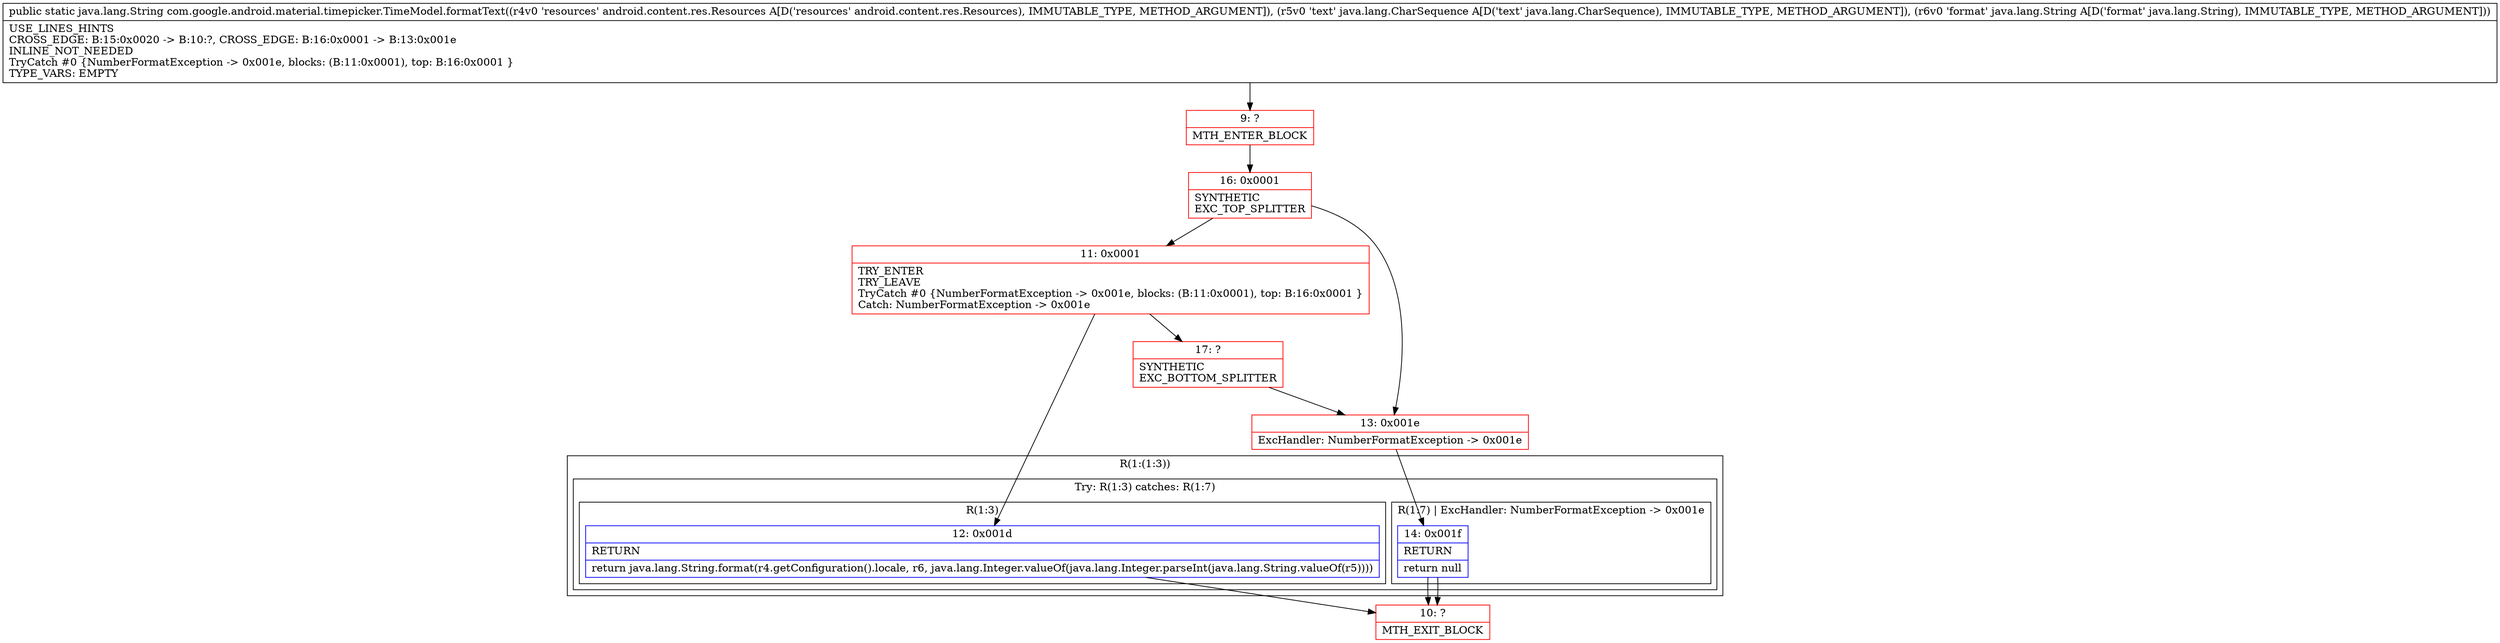 digraph "CFG forcom.google.android.material.timepicker.TimeModel.formatText(Landroid\/content\/res\/Resources;Ljava\/lang\/CharSequence;Ljava\/lang\/String;)Ljava\/lang\/String;" {
subgraph cluster_Region_1755034415 {
label = "R(1:(1:3))";
node [shape=record,color=blue];
subgraph cluster_TryCatchRegion_1114728922 {
label = "Try: R(1:3) catches: R(1:7)";
node [shape=record,color=blue];
subgraph cluster_Region_1177122603 {
label = "R(1:3)";
node [shape=record,color=blue];
Node_12 [shape=record,label="{12\:\ 0x001d|RETURN\l|return java.lang.String.format(r4.getConfiguration().locale, r6, java.lang.Integer.valueOf(java.lang.Integer.parseInt(java.lang.String.valueOf(r5))))\l}"];
}
subgraph cluster_Region_219846689 {
label = "R(1:7) | ExcHandler: NumberFormatException \-\> 0x001e\l";
node [shape=record,color=blue];
Node_14 [shape=record,label="{14\:\ 0x001f|RETURN\l|return null\l}"];
}
}
}
subgraph cluster_Region_219846689 {
label = "R(1:7) | ExcHandler: NumberFormatException \-\> 0x001e\l";
node [shape=record,color=blue];
Node_14 [shape=record,label="{14\:\ 0x001f|RETURN\l|return null\l}"];
}
Node_9 [shape=record,color=red,label="{9\:\ ?|MTH_ENTER_BLOCK\l}"];
Node_16 [shape=record,color=red,label="{16\:\ 0x0001|SYNTHETIC\lEXC_TOP_SPLITTER\l}"];
Node_11 [shape=record,color=red,label="{11\:\ 0x0001|TRY_ENTER\lTRY_LEAVE\lTryCatch #0 \{NumberFormatException \-\> 0x001e, blocks: (B:11:0x0001), top: B:16:0x0001 \}\lCatch: NumberFormatException \-\> 0x001e\l}"];
Node_10 [shape=record,color=red,label="{10\:\ ?|MTH_EXIT_BLOCK\l}"];
Node_17 [shape=record,color=red,label="{17\:\ ?|SYNTHETIC\lEXC_BOTTOM_SPLITTER\l}"];
Node_13 [shape=record,color=red,label="{13\:\ 0x001e|ExcHandler: NumberFormatException \-\> 0x001e\l}"];
MethodNode[shape=record,label="{public static java.lang.String com.google.android.material.timepicker.TimeModel.formatText((r4v0 'resources' android.content.res.Resources A[D('resources' android.content.res.Resources), IMMUTABLE_TYPE, METHOD_ARGUMENT]), (r5v0 'text' java.lang.CharSequence A[D('text' java.lang.CharSequence), IMMUTABLE_TYPE, METHOD_ARGUMENT]), (r6v0 'format' java.lang.String A[D('format' java.lang.String), IMMUTABLE_TYPE, METHOD_ARGUMENT]))  | USE_LINES_HINTS\lCROSS_EDGE: B:15:0x0020 \-\> B:10:?, CROSS_EDGE: B:16:0x0001 \-\> B:13:0x001e\lINLINE_NOT_NEEDED\lTryCatch #0 \{NumberFormatException \-\> 0x001e, blocks: (B:11:0x0001), top: B:16:0x0001 \}\lTYPE_VARS: EMPTY\l}"];
MethodNode -> Node_9;Node_12 -> Node_10;
Node_14 -> Node_10;
Node_14 -> Node_10;
Node_9 -> Node_16;
Node_16 -> Node_11;
Node_16 -> Node_13;
Node_11 -> Node_12;
Node_11 -> Node_17;
Node_17 -> Node_13;
Node_13 -> Node_14;
}

